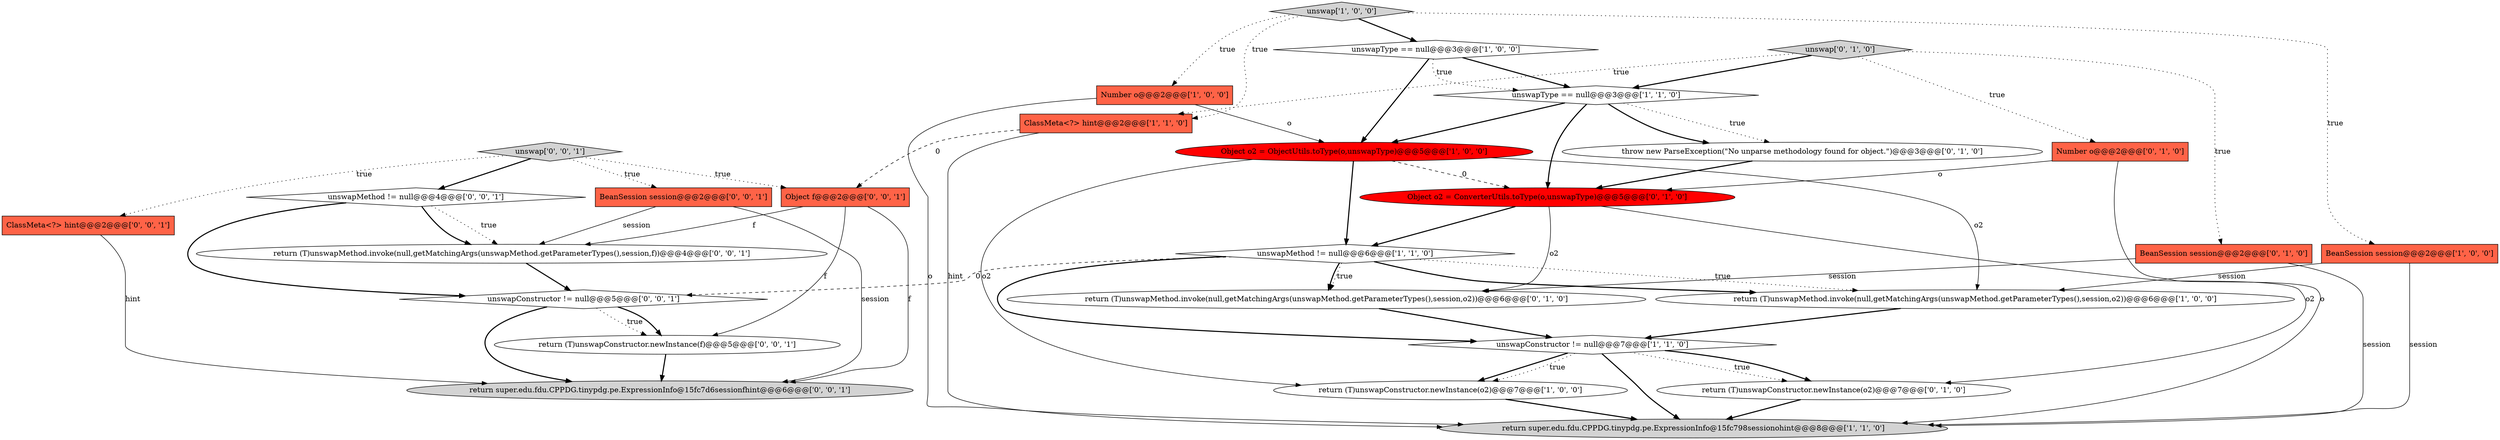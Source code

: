 digraph {
24 [style = filled, label = "return (T)unswapMethod.invoke(null,getMatchingArgs(unswapMethod.getParameterTypes(),session,f))@@@4@@@['0', '0', '1']", fillcolor = white, shape = ellipse image = "AAA0AAABBB3BBB"];
13 [style = filled, label = "return (T)unswapMethod.invoke(null,getMatchingArgs(unswapMethod.getParameterTypes(),session,o2))@@@6@@@['0', '1', '0']", fillcolor = white, shape = ellipse image = "AAA0AAABBB2BBB"];
1 [style = filled, label = "Number o@@@2@@@['1', '0', '0']", fillcolor = tomato, shape = box image = "AAA0AAABBB1BBB"];
0 [style = filled, label = "Object o2 = ObjectUtils.toType(o,unswapType)@@@5@@@['1', '0', '0']", fillcolor = red, shape = ellipse image = "AAA1AAABBB1BBB"];
18 [style = filled, label = "Object o2 = ConverterUtils.toType(o,unswapType)@@@5@@@['0', '1', '0']", fillcolor = red, shape = ellipse image = "AAA1AAABBB2BBB"];
4 [style = filled, label = "return (T)unswapMethod.invoke(null,getMatchingArgs(unswapMethod.getParameterTypes(),session,o2))@@@6@@@['1', '0', '0']", fillcolor = white, shape = ellipse image = "AAA0AAABBB1BBB"];
12 [style = filled, label = "throw new ParseException(\"No unparse methodology found for object.\")@@@3@@@['0', '1', '0']", fillcolor = white, shape = ellipse image = "AAA0AAABBB2BBB"];
3 [style = filled, label = "BeanSession session@@@2@@@['1', '0', '0']", fillcolor = tomato, shape = box image = "AAA0AAABBB1BBB"];
19 [style = filled, label = "ClassMeta<?> hint@@@2@@@['0', '0', '1']", fillcolor = tomato, shape = box image = "AAA0AAABBB3BBB"];
5 [style = filled, label = "unswapType == null@@@3@@@['1', '0', '0']", fillcolor = white, shape = diamond image = "AAA0AAABBB1BBB"];
9 [style = filled, label = "unswapType == null@@@3@@@['1', '1', '0']", fillcolor = white, shape = diamond image = "AAA0AAABBB1BBB"];
6 [style = filled, label = "unswapMethod != null@@@6@@@['1', '1', '0']", fillcolor = white, shape = diamond image = "AAA0AAABBB1BBB"];
23 [style = filled, label = "BeanSession session@@@2@@@['0', '0', '1']", fillcolor = tomato, shape = box image = "AAA0AAABBB3BBB"];
16 [style = filled, label = "BeanSession session@@@2@@@['0', '1', '0']", fillcolor = tomato, shape = box image = "AAA0AAABBB2BBB"];
26 [style = filled, label = "unswapConstructor != null@@@5@@@['0', '0', '1']", fillcolor = white, shape = diamond image = "AAA0AAABBB3BBB"];
2 [style = filled, label = "return (T)unswapConstructor.newInstance(o2)@@@7@@@['1', '0', '0']", fillcolor = white, shape = ellipse image = "AAA0AAABBB1BBB"];
8 [style = filled, label = "return super.edu.fdu.CPPDG.tinypdg.pe.ExpressionInfo@15fc798sessionohint@@@8@@@['1', '1', '0']", fillcolor = lightgray, shape = ellipse image = "AAA0AAABBB1BBB"];
11 [style = filled, label = "unswapConstructor != null@@@7@@@['1', '1', '0']", fillcolor = white, shape = diamond image = "AAA0AAABBB1BBB"];
7 [style = filled, label = "unswap['1', '0', '0']", fillcolor = lightgray, shape = diamond image = "AAA0AAABBB1BBB"];
10 [style = filled, label = "ClassMeta<?> hint@@@2@@@['1', '1', '0']", fillcolor = tomato, shape = box image = "AAA0AAABBB1BBB"];
22 [style = filled, label = "unswap['0', '0', '1']", fillcolor = lightgray, shape = diamond image = "AAA0AAABBB3BBB"];
15 [style = filled, label = "Number o@@@2@@@['0', '1', '0']", fillcolor = tomato, shape = box image = "AAA0AAABBB2BBB"];
20 [style = filled, label = "return (T)unswapConstructor.newInstance(f)@@@5@@@['0', '0', '1']", fillcolor = white, shape = ellipse image = "AAA0AAABBB3BBB"];
25 [style = filled, label = "unswapMethod != null@@@4@@@['0', '0', '1']", fillcolor = white, shape = diamond image = "AAA0AAABBB3BBB"];
17 [style = filled, label = "unswap['0', '1', '0']", fillcolor = lightgray, shape = diamond image = "AAA0AAABBB2BBB"];
21 [style = filled, label = "return super.edu.fdu.CPPDG.tinypdg.pe.ExpressionInfo@15fc7d6sessionfhint@@@6@@@['0', '0', '1']", fillcolor = lightgray, shape = ellipse image = "AAA0AAABBB3BBB"];
27 [style = filled, label = "Object f@@@2@@@['0', '0', '1']", fillcolor = tomato, shape = box image = "AAA0AAABBB3BBB"];
14 [style = filled, label = "return (T)unswapConstructor.newInstance(o2)@@@7@@@['0', '1', '0']", fillcolor = white, shape = ellipse image = "AAA0AAABBB2BBB"];
23->24 [style = solid, label="session"];
23->21 [style = solid, label="session"];
22->25 [style = bold, label=""];
1->8 [style = solid, label="o"];
9->12 [style = dotted, label="true"];
22->19 [style = dotted, label="true"];
7->10 [style = dotted, label="true"];
9->0 [style = bold, label=""];
22->23 [style = dotted, label="true"];
5->9 [style = bold, label=""];
11->14 [style = bold, label=""];
0->6 [style = bold, label=""];
1->0 [style = solid, label="o"];
27->20 [style = solid, label="f"];
6->13 [style = dotted, label="true"];
17->9 [style = bold, label=""];
15->8 [style = solid, label="o"];
11->14 [style = dotted, label="true"];
25->24 [style = dotted, label="true"];
15->18 [style = solid, label="o"];
26->20 [style = dotted, label="true"];
10->27 [style = dashed, label="0"];
18->14 [style = solid, label="o2"];
0->4 [style = solid, label="o2"];
27->21 [style = solid, label="f"];
13->11 [style = bold, label=""];
10->8 [style = solid, label="hint"];
11->2 [style = bold, label=""];
0->2 [style = solid, label="o2"];
26->21 [style = bold, label=""];
17->16 [style = dotted, label="true"];
20->21 [style = bold, label=""];
16->13 [style = solid, label="session"];
17->10 [style = dotted, label="true"];
6->4 [style = bold, label=""];
25->24 [style = bold, label=""];
7->5 [style = bold, label=""];
11->2 [style = dotted, label="true"];
27->24 [style = solid, label="f"];
17->15 [style = dotted, label="true"];
9->18 [style = bold, label=""];
24->26 [style = bold, label=""];
6->4 [style = dotted, label="true"];
5->0 [style = bold, label=""];
18->6 [style = bold, label=""];
19->21 [style = solid, label="hint"];
7->3 [style = dotted, label="true"];
6->26 [style = dashed, label="0"];
3->4 [style = solid, label="session"];
6->11 [style = bold, label=""];
6->13 [style = bold, label=""];
22->27 [style = dotted, label="true"];
25->26 [style = bold, label=""];
18->13 [style = solid, label="o2"];
12->18 [style = bold, label=""];
5->9 [style = dotted, label="true"];
11->8 [style = bold, label=""];
0->18 [style = dashed, label="0"];
14->8 [style = bold, label=""];
16->8 [style = solid, label="session"];
9->12 [style = bold, label=""];
7->1 [style = dotted, label="true"];
4->11 [style = bold, label=""];
3->8 [style = solid, label="session"];
26->20 [style = bold, label=""];
2->8 [style = bold, label=""];
}

